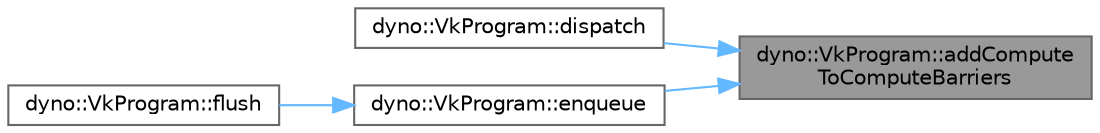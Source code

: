 digraph "dyno::VkProgram::addComputeToComputeBarriers"
{
 // LATEX_PDF_SIZE
  bgcolor="transparent";
  edge [fontname=Helvetica,fontsize=10,labelfontname=Helvetica,labelfontsize=10];
  node [fontname=Helvetica,fontsize=10,shape=box,height=0.2,width=0.4];
  rankdir="RL";
  Node1 [id="Node000001",label="dyno::VkProgram::addCompute\lToComputeBarriers",height=0.2,width=0.4,color="gray40", fillcolor="grey60", style="filled", fontcolor="black",tooltip=" "];
  Node1 -> Node2 [id="edge1_Node000001_Node000002",dir="back",color="steelblue1",style="solid",tooltip=" "];
  Node2 [id="Node000002",label="dyno::VkProgram::dispatch",height=0.2,width=0.4,color="grey40", fillcolor="white", style="filled",URL="$classdyno_1_1_vk_program.html#ae80546236f47ef2f24b4c2b0d71f3701",tooltip=" "];
  Node1 -> Node3 [id="edge2_Node000001_Node000003",dir="back",color="steelblue1",style="solid",tooltip=" "];
  Node3 [id="Node000003",label="dyno::VkProgram::enqueue",height=0.2,width=0.4,color="grey40", fillcolor="white", style="filled",URL="$classdyno_1_1_vk_program.html#aef5be692f04bae205304bb245a2a521c",tooltip=" "];
  Node3 -> Node4 [id="edge3_Node000003_Node000004",dir="back",color="steelblue1",style="solid",tooltip=" "];
  Node4 [id="Node000004",label="dyno::VkProgram::flush",height=0.2,width=0.4,color="grey40", fillcolor="white", style="filled",URL="$classdyno_1_1_vk_program.html#aed163102f5ad9fe1a9caede6efa52b4d",tooltip=" "];
}
